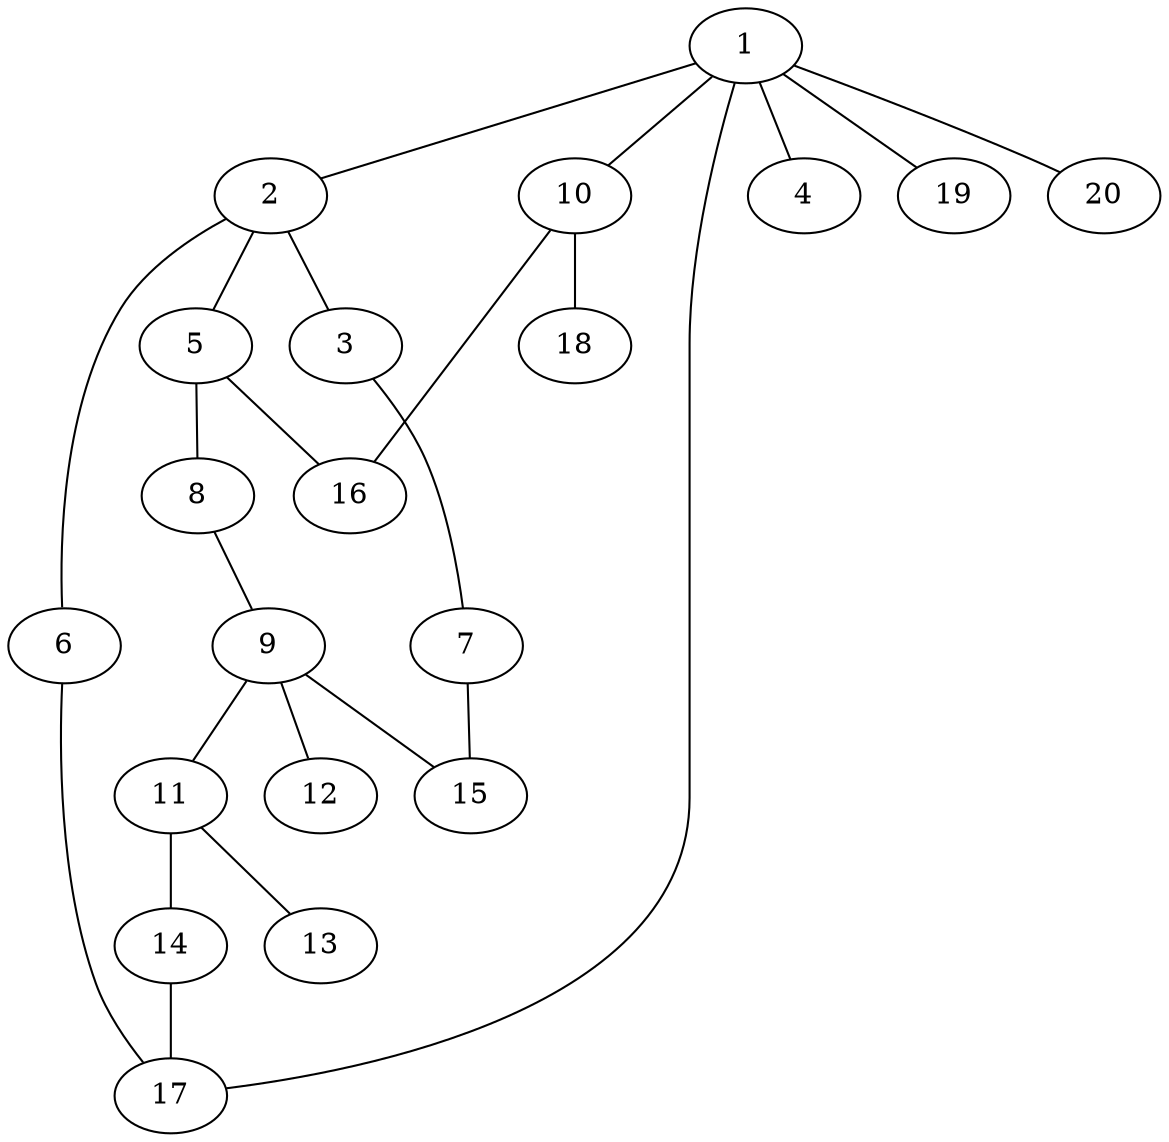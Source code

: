 graph graphname {1--2
1--4
1--10
1--17
1--19
1--20
2--3
2--5
2--6
3--7
5--8
5--16
6--17
7--15
8--9
9--11
9--12
9--15
10--16
10--18
11--13
11--14
14--17
}